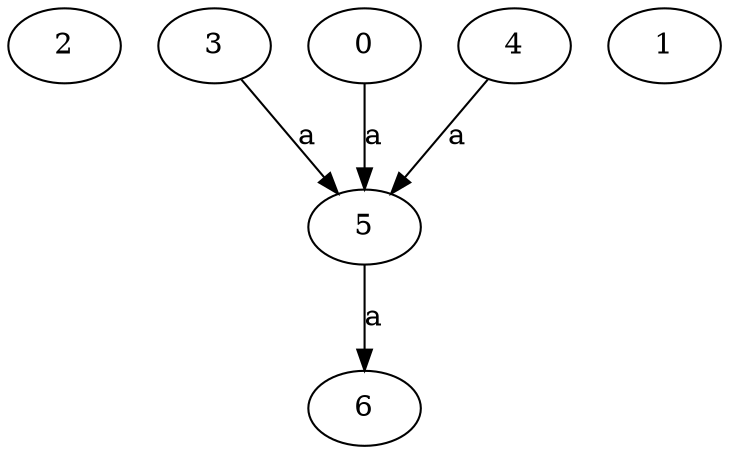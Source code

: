 strict digraph  {
2;
3;
0;
4;
1;
5;
6;
3 -> 5  [label=a];
0 -> 5  [label=a];
4 -> 5  [label=a];
5 -> 6  [label=a];
}
